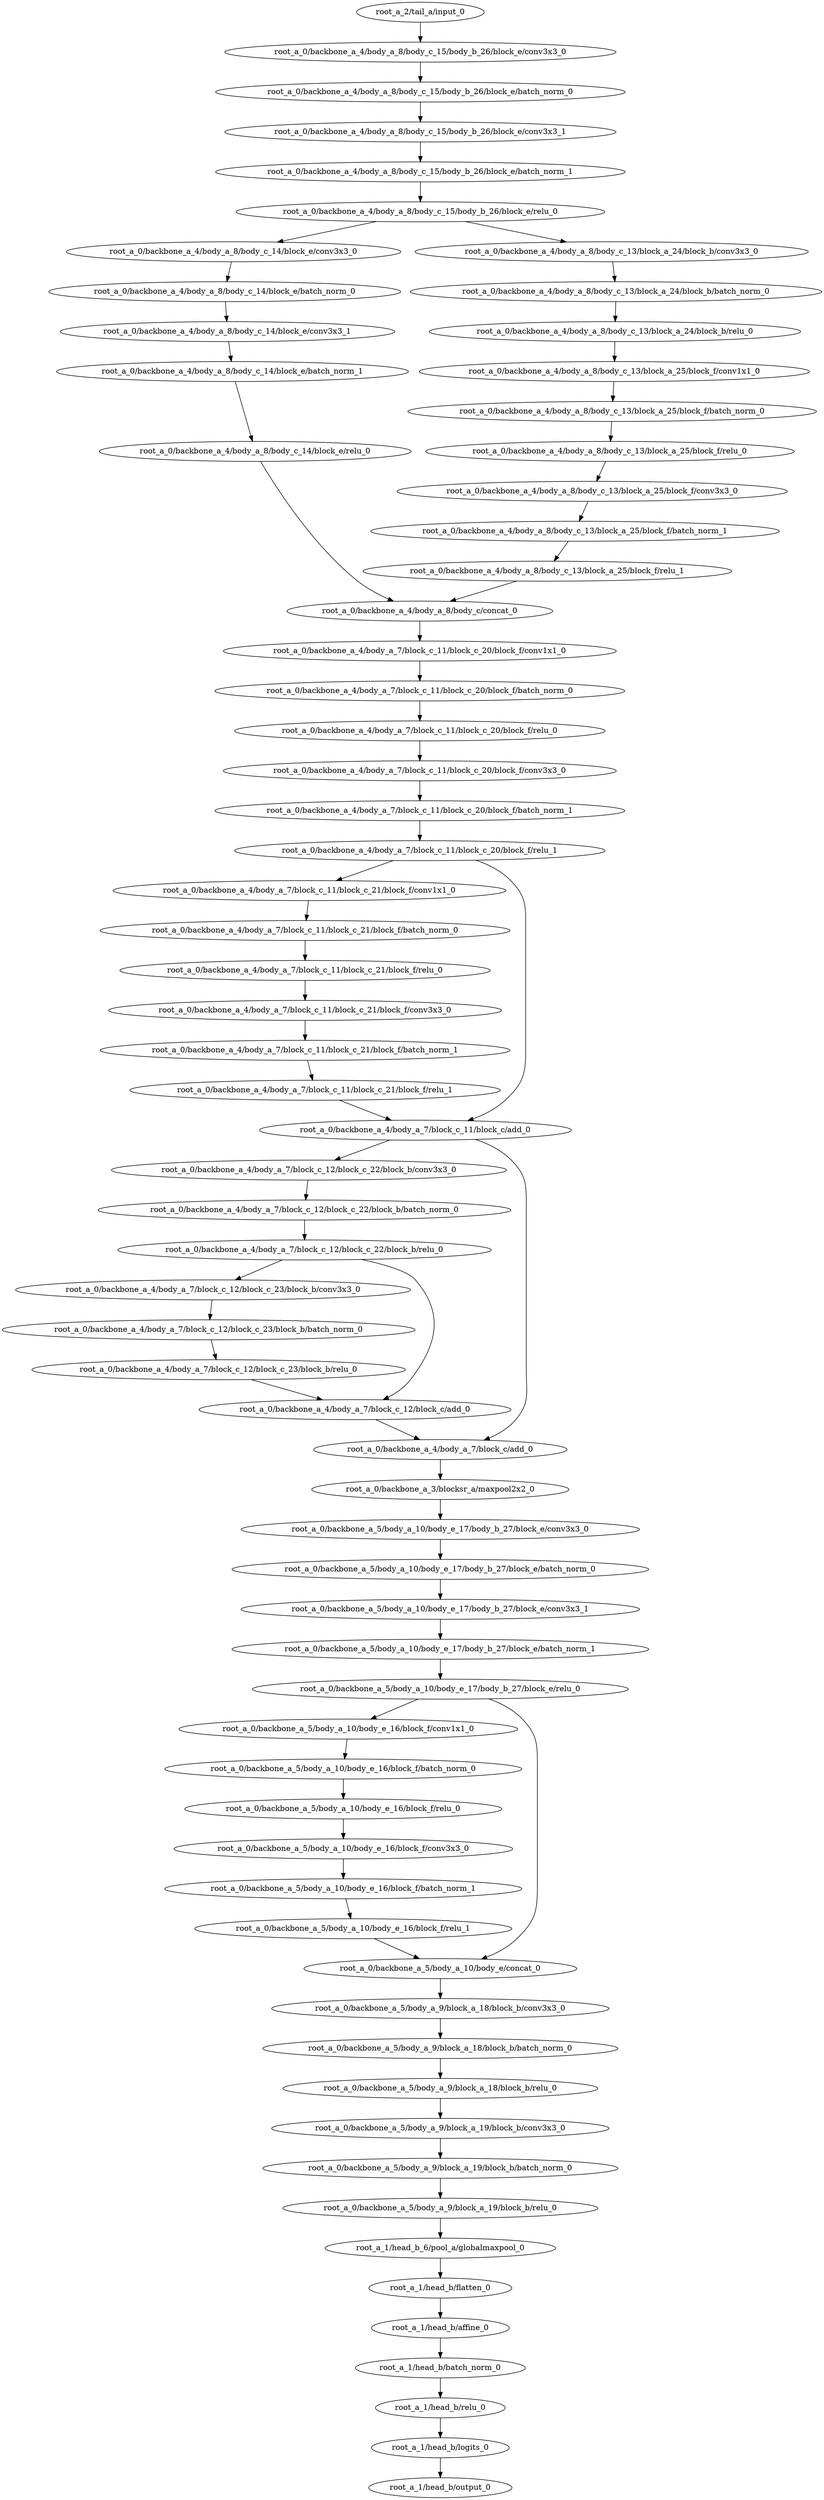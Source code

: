 digraph root_a {
	"root_a_2/tail_a/input_0"
	"root_a_0/backbone_a_4/body_a_8/body_c_15/body_b_26/block_e/conv3x3_0"
	"root_a_0/backbone_a_4/body_a_8/body_c_15/body_b_26/block_e/batch_norm_0"
	"root_a_0/backbone_a_4/body_a_8/body_c_15/body_b_26/block_e/conv3x3_1"
	"root_a_0/backbone_a_4/body_a_8/body_c_15/body_b_26/block_e/batch_norm_1"
	"root_a_0/backbone_a_4/body_a_8/body_c_15/body_b_26/block_e/relu_0"
	"root_a_0/backbone_a_4/body_a_8/body_c_14/block_e/conv3x3_0"
	"root_a_0/backbone_a_4/body_a_8/body_c_14/block_e/batch_norm_0"
	"root_a_0/backbone_a_4/body_a_8/body_c_14/block_e/conv3x3_1"
	"root_a_0/backbone_a_4/body_a_8/body_c_14/block_e/batch_norm_1"
	"root_a_0/backbone_a_4/body_a_8/body_c_14/block_e/relu_0"
	"root_a_0/backbone_a_4/body_a_8/body_c_13/block_a_24/block_b/conv3x3_0"
	"root_a_0/backbone_a_4/body_a_8/body_c_13/block_a_24/block_b/batch_norm_0"
	"root_a_0/backbone_a_4/body_a_8/body_c_13/block_a_24/block_b/relu_0"
	"root_a_0/backbone_a_4/body_a_8/body_c_13/block_a_25/block_f/conv1x1_0"
	"root_a_0/backbone_a_4/body_a_8/body_c_13/block_a_25/block_f/batch_norm_0"
	"root_a_0/backbone_a_4/body_a_8/body_c_13/block_a_25/block_f/relu_0"
	"root_a_0/backbone_a_4/body_a_8/body_c_13/block_a_25/block_f/conv3x3_0"
	"root_a_0/backbone_a_4/body_a_8/body_c_13/block_a_25/block_f/batch_norm_1"
	"root_a_0/backbone_a_4/body_a_8/body_c_13/block_a_25/block_f/relu_1"
	"root_a_0/backbone_a_4/body_a_8/body_c/concat_0"
	"root_a_0/backbone_a_4/body_a_7/block_c_11/block_c_20/block_f/conv1x1_0"
	"root_a_0/backbone_a_4/body_a_7/block_c_11/block_c_20/block_f/batch_norm_0"
	"root_a_0/backbone_a_4/body_a_7/block_c_11/block_c_20/block_f/relu_0"
	"root_a_0/backbone_a_4/body_a_7/block_c_11/block_c_20/block_f/conv3x3_0"
	"root_a_0/backbone_a_4/body_a_7/block_c_11/block_c_20/block_f/batch_norm_1"
	"root_a_0/backbone_a_4/body_a_7/block_c_11/block_c_20/block_f/relu_1"
	"root_a_0/backbone_a_4/body_a_7/block_c_11/block_c_21/block_f/conv1x1_0"
	"root_a_0/backbone_a_4/body_a_7/block_c_11/block_c_21/block_f/batch_norm_0"
	"root_a_0/backbone_a_4/body_a_7/block_c_11/block_c_21/block_f/relu_0"
	"root_a_0/backbone_a_4/body_a_7/block_c_11/block_c_21/block_f/conv3x3_0"
	"root_a_0/backbone_a_4/body_a_7/block_c_11/block_c_21/block_f/batch_norm_1"
	"root_a_0/backbone_a_4/body_a_7/block_c_11/block_c_21/block_f/relu_1"
	"root_a_0/backbone_a_4/body_a_7/block_c_11/block_c/add_0"
	"root_a_0/backbone_a_4/body_a_7/block_c_12/block_c_22/block_b/conv3x3_0"
	"root_a_0/backbone_a_4/body_a_7/block_c_12/block_c_22/block_b/batch_norm_0"
	"root_a_0/backbone_a_4/body_a_7/block_c_12/block_c_22/block_b/relu_0"
	"root_a_0/backbone_a_4/body_a_7/block_c_12/block_c_23/block_b/conv3x3_0"
	"root_a_0/backbone_a_4/body_a_7/block_c_12/block_c_23/block_b/batch_norm_0"
	"root_a_0/backbone_a_4/body_a_7/block_c_12/block_c_23/block_b/relu_0"
	"root_a_0/backbone_a_4/body_a_7/block_c_12/block_c/add_0"
	"root_a_0/backbone_a_4/body_a_7/block_c/add_0"
	"root_a_0/backbone_a_3/blocksr_a/maxpool2x2_0"
	"root_a_0/backbone_a_5/body_a_10/body_e_17/body_b_27/block_e/conv3x3_0"
	"root_a_0/backbone_a_5/body_a_10/body_e_17/body_b_27/block_e/batch_norm_0"
	"root_a_0/backbone_a_5/body_a_10/body_e_17/body_b_27/block_e/conv3x3_1"
	"root_a_0/backbone_a_5/body_a_10/body_e_17/body_b_27/block_e/batch_norm_1"
	"root_a_0/backbone_a_5/body_a_10/body_e_17/body_b_27/block_e/relu_0"
	"root_a_0/backbone_a_5/body_a_10/body_e_16/block_f/conv1x1_0"
	"root_a_0/backbone_a_5/body_a_10/body_e_16/block_f/batch_norm_0"
	"root_a_0/backbone_a_5/body_a_10/body_e_16/block_f/relu_0"
	"root_a_0/backbone_a_5/body_a_10/body_e_16/block_f/conv3x3_0"
	"root_a_0/backbone_a_5/body_a_10/body_e_16/block_f/batch_norm_1"
	"root_a_0/backbone_a_5/body_a_10/body_e_16/block_f/relu_1"
	"root_a_0/backbone_a_5/body_a_10/body_e/concat_0"
	"root_a_0/backbone_a_5/body_a_9/block_a_18/block_b/conv3x3_0"
	"root_a_0/backbone_a_5/body_a_9/block_a_18/block_b/batch_norm_0"
	"root_a_0/backbone_a_5/body_a_9/block_a_18/block_b/relu_0"
	"root_a_0/backbone_a_5/body_a_9/block_a_19/block_b/conv3x3_0"
	"root_a_0/backbone_a_5/body_a_9/block_a_19/block_b/batch_norm_0"
	"root_a_0/backbone_a_5/body_a_9/block_a_19/block_b/relu_0"
	"root_a_1/head_b_6/pool_a/globalmaxpool_0"
	"root_a_1/head_b/flatten_0"
	"root_a_1/head_b/affine_0"
	"root_a_1/head_b/batch_norm_0"
	"root_a_1/head_b/relu_0"
	"root_a_1/head_b/logits_0"
	"root_a_1/head_b/output_0"

	"root_a_2/tail_a/input_0" -> "root_a_0/backbone_a_4/body_a_8/body_c_15/body_b_26/block_e/conv3x3_0"
	"root_a_0/backbone_a_4/body_a_8/body_c_15/body_b_26/block_e/conv3x3_0" -> "root_a_0/backbone_a_4/body_a_8/body_c_15/body_b_26/block_e/batch_norm_0"
	"root_a_0/backbone_a_4/body_a_8/body_c_15/body_b_26/block_e/batch_norm_0" -> "root_a_0/backbone_a_4/body_a_8/body_c_15/body_b_26/block_e/conv3x3_1"
	"root_a_0/backbone_a_4/body_a_8/body_c_15/body_b_26/block_e/conv3x3_1" -> "root_a_0/backbone_a_4/body_a_8/body_c_15/body_b_26/block_e/batch_norm_1"
	"root_a_0/backbone_a_4/body_a_8/body_c_15/body_b_26/block_e/batch_norm_1" -> "root_a_0/backbone_a_4/body_a_8/body_c_15/body_b_26/block_e/relu_0"
	"root_a_0/backbone_a_4/body_a_8/body_c_15/body_b_26/block_e/relu_0" -> "root_a_0/backbone_a_4/body_a_8/body_c_14/block_e/conv3x3_0"
	"root_a_0/backbone_a_4/body_a_8/body_c_14/block_e/conv3x3_0" -> "root_a_0/backbone_a_4/body_a_8/body_c_14/block_e/batch_norm_0"
	"root_a_0/backbone_a_4/body_a_8/body_c_14/block_e/batch_norm_0" -> "root_a_0/backbone_a_4/body_a_8/body_c_14/block_e/conv3x3_1"
	"root_a_0/backbone_a_4/body_a_8/body_c_14/block_e/conv3x3_1" -> "root_a_0/backbone_a_4/body_a_8/body_c_14/block_e/batch_norm_1"
	"root_a_0/backbone_a_4/body_a_8/body_c_14/block_e/batch_norm_1" -> "root_a_0/backbone_a_4/body_a_8/body_c_14/block_e/relu_0"
	"root_a_0/backbone_a_4/body_a_8/body_c_15/body_b_26/block_e/relu_0" -> "root_a_0/backbone_a_4/body_a_8/body_c_13/block_a_24/block_b/conv3x3_0"
	"root_a_0/backbone_a_4/body_a_8/body_c_13/block_a_24/block_b/conv3x3_0" -> "root_a_0/backbone_a_4/body_a_8/body_c_13/block_a_24/block_b/batch_norm_0"
	"root_a_0/backbone_a_4/body_a_8/body_c_13/block_a_24/block_b/batch_norm_0" -> "root_a_0/backbone_a_4/body_a_8/body_c_13/block_a_24/block_b/relu_0"
	"root_a_0/backbone_a_4/body_a_8/body_c_13/block_a_24/block_b/relu_0" -> "root_a_0/backbone_a_4/body_a_8/body_c_13/block_a_25/block_f/conv1x1_0"
	"root_a_0/backbone_a_4/body_a_8/body_c_13/block_a_25/block_f/conv1x1_0" -> "root_a_0/backbone_a_4/body_a_8/body_c_13/block_a_25/block_f/batch_norm_0"
	"root_a_0/backbone_a_4/body_a_8/body_c_13/block_a_25/block_f/batch_norm_0" -> "root_a_0/backbone_a_4/body_a_8/body_c_13/block_a_25/block_f/relu_0"
	"root_a_0/backbone_a_4/body_a_8/body_c_13/block_a_25/block_f/relu_0" -> "root_a_0/backbone_a_4/body_a_8/body_c_13/block_a_25/block_f/conv3x3_0"
	"root_a_0/backbone_a_4/body_a_8/body_c_13/block_a_25/block_f/conv3x3_0" -> "root_a_0/backbone_a_4/body_a_8/body_c_13/block_a_25/block_f/batch_norm_1"
	"root_a_0/backbone_a_4/body_a_8/body_c_13/block_a_25/block_f/batch_norm_1" -> "root_a_0/backbone_a_4/body_a_8/body_c_13/block_a_25/block_f/relu_1"
	"root_a_0/backbone_a_4/body_a_8/body_c_14/block_e/relu_0" -> "root_a_0/backbone_a_4/body_a_8/body_c/concat_0"
	"root_a_0/backbone_a_4/body_a_8/body_c_13/block_a_25/block_f/relu_1" -> "root_a_0/backbone_a_4/body_a_8/body_c/concat_0"
	"root_a_0/backbone_a_4/body_a_8/body_c/concat_0" -> "root_a_0/backbone_a_4/body_a_7/block_c_11/block_c_20/block_f/conv1x1_0"
	"root_a_0/backbone_a_4/body_a_7/block_c_11/block_c_20/block_f/conv1x1_0" -> "root_a_0/backbone_a_4/body_a_7/block_c_11/block_c_20/block_f/batch_norm_0"
	"root_a_0/backbone_a_4/body_a_7/block_c_11/block_c_20/block_f/batch_norm_0" -> "root_a_0/backbone_a_4/body_a_7/block_c_11/block_c_20/block_f/relu_0"
	"root_a_0/backbone_a_4/body_a_7/block_c_11/block_c_20/block_f/relu_0" -> "root_a_0/backbone_a_4/body_a_7/block_c_11/block_c_20/block_f/conv3x3_0"
	"root_a_0/backbone_a_4/body_a_7/block_c_11/block_c_20/block_f/conv3x3_0" -> "root_a_0/backbone_a_4/body_a_7/block_c_11/block_c_20/block_f/batch_norm_1"
	"root_a_0/backbone_a_4/body_a_7/block_c_11/block_c_20/block_f/batch_norm_1" -> "root_a_0/backbone_a_4/body_a_7/block_c_11/block_c_20/block_f/relu_1"
	"root_a_0/backbone_a_4/body_a_7/block_c_11/block_c_20/block_f/relu_1" -> "root_a_0/backbone_a_4/body_a_7/block_c_11/block_c_21/block_f/conv1x1_0"
	"root_a_0/backbone_a_4/body_a_7/block_c_11/block_c_21/block_f/conv1x1_0" -> "root_a_0/backbone_a_4/body_a_7/block_c_11/block_c_21/block_f/batch_norm_0"
	"root_a_0/backbone_a_4/body_a_7/block_c_11/block_c_21/block_f/batch_norm_0" -> "root_a_0/backbone_a_4/body_a_7/block_c_11/block_c_21/block_f/relu_0"
	"root_a_0/backbone_a_4/body_a_7/block_c_11/block_c_21/block_f/relu_0" -> "root_a_0/backbone_a_4/body_a_7/block_c_11/block_c_21/block_f/conv3x3_0"
	"root_a_0/backbone_a_4/body_a_7/block_c_11/block_c_21/block_f/conv3x3_0" -> "root_a_0/backbone_a_4/body_a_7/block_c_11/block_c_21/block_f/batch_norm_1"
	"root_a_0/backbone_a_4/body_a_7/block_c_11/block_c_21/block_f/batch_norm_1" -> "root_a_0/backbone_a_4/body_a_7/block_c_11/block_c_21/block_f/relu_1"
	"root_a_0/backbone_a_4/body_a_7/block_c_11/block_c_20/block_f/relu_1" -> "root_a_0/backbone_a_4/body_a_7/block_c_11/block_c/add_0"
	"root_a_0/backbone_a_4/body_a_7/block_c_11/block_c_21/block_f/relu_1" -> "root_a_0/backbone_a_4/body_a_7/block_c_11/block_c/add_0"
	"root_a_0/backbone_a_4/body_a_7/block_c_11/block_c/add_0" -> "root_a_0/backbone_a_4/body_a_7/block_c_12/block_c_22/block_b/conv3x3_0"
	"root_a_0/backbone_a_4/body_a_7/block_c_12/block_c_22/block_b/conv3x3_0" -> "root_a_0/backbone_a_4/body_a_7/block_c_12/block_c_22/block_b/batch_norm_0"
	"root_a_0/backbone_a_4/body_a_7/block_c_12/block_c_22/block_b/batch_norm_0" -> "root_a_0/backbone_a_4/body_a_7/block_c_12/block_c_22/block_b/relu_0"
	"root_a_0/backbone_a_4/body_a_7/block_c_12/block_c_22/block_b/relu_0" -> "root_a_0/backbone_a_4/body_a_7/block_c_12/block_c_23/block_b/conv3x3_0"
	"root_a_0/backbone_a_4/body_a_7/block_c_12/block_c_23/block_b/conv3x3_0" -> "root_a_0/backbone_a_4/body_a_7/block_c_12/block_c_23/block_b/batch_norm_0"
	"root_a_0/backbone_a_4/body_a_7/block_c_12/block_c_23/block_b/batch_norm_0" -> "root_a_0/backbone_a_4/body_a_7/block_c_12/block_c_23/block_b/relu_0"
	"root_a_0/backbone_a_4/body_a_7/block_c_12/block_c_23/block_b/relu_0" -> "root_a_0/backbone_a_4/body_a_7/block_c_12/block_c/add_0"
	"root_a_0/backbone_a_4/body_a_7/block_c_12/block_c_22/block_b/relu_0" -> "root_a_0/backbone_a_4/body_a_7/block_c_12/block_c/add_0"
	"root_a_0/backbone_a_4/body_a_7/block_c_11/block_c/add_0" -> "root_a_0/backbone_a_4/body_a_7/block_c/add_0"
	"root_a_0/backbone_a_4/body_a_7/block_c_12/block_c/add_0" -> "root_a_0/backbone_a_4/body_a_7/block_c/add_0"
	"root_a_0/backbone_a_4/body_a_7/block_c/add_0" -> "root_a_0/backbone_a_3/blocksr_a/maxpool2x2_0"
	"root_a_0/backbone_a_3/blocksr_a/maxpool2x2_0" -> "root_a_0/backbone_a_5/body_a_10/body_e_17/body_b_27/block_e/conv3x3_0"
	"root_a_0/backbone_a_5/body_a_10/body_e_17/body_b_27/block_e/conv3x3_0" -> "root_a_0/backbone_a_5/body_a_10/body_e_17/body_b_27/block_e/batch_norm_0"
	"root_a_0/backbone_a_5/body_a_10/body_e_17/body_b_27/block_e/batch_norm_0" -> "root_a_0/backbone_a_5/body_a_10/body_e_17/body_b_27/block_e/conv3x3_1"
	"root_a_0/backbone_a_5/body_a_10/body_e_17/body_b_27/block_e/conv3x3_1" -> "root_a_0/backbone_a_5/body_a_10/body_e_17/body_b_27/block_e/batch_norm_1"
	"root_a_0/backbone_a_5/body_a_10/body_e_17/body_b_27/block_e/batch_norm_1" -> "root_a_0/backbone_a_5/body_a_10/body_e_17/body_b_27/block_e/relu_0"
	"root_a_0/backbone_a_5/body_a_10/body_e_17/body_b_27/block_e/relu_0" -> "root_a_0/backbone_a_5/body_a_10/body_e_16/block_f/conv1x1_0"
	"root_a_0/backbone_a_5/body_a_10/body_e_16/block_f/conv1x1_0" -> "root_a_0/backbone_a_5/body_a_10/body_e_16/block_f/batch_norm_0"
	"root_a_0/backbone_a_5/body_a_10/body_e_16/block_f/batch_norm_0" -> "root_a_0/backbone_a_5/body_a_10/body_e_16/block_f/relu_0"
	"root_a_0/backbone_a_5/body_a_10/body_e_16/block_f/relu_0" -> "root_a_0/backbone_a_5/body_a_10/body_e_16/block_f/conv3x3_0"
	"root_a_0/backbone_a_5/body_a_10/body_e_16/block_f/conv3x3_0" -> "root_a_0/backbone_a_5/body_a_10/body_e_16/block_f/batch_norm_1"
	"root_a_0/backbone_a_5/body_a_10/body_e_16/block_f/batch_norm_1" -> "root_a_0/backbone_a_5/body_a_10/body_e_16/block_f/relu_1"
	"root_a_0/backbone_a_5/body_a_10/body_e_17/body_b_27/block_e/relu_0" -> "root_a_0/backbone_a_5/body_a_10/body_e/concat_0"
	"root_a_0/backbone_a_5/body_a_10/body_e_16/block_f/relu_1" -> "root_a_0/backbone_a_5/body_a_10/body_e/concat_0"
	"root_a_0/backbone_a_5/body_a_10/body_e/concat_0" -> "root_a_0/backbone_a_5/body_a_9/block_a_18/block_b/conv3x3_0"
	"root_a_0/backbone_a_5/body_a_9/block_a_18/block_b/conv3x3_0" -> "root_a_0/backbone_a_5/body_a_9/block_a_18/block_b/batch_norm_0"
	"root_a_0/backbone_a_5/body_a_9/block_a_18/block_b/batch_norm_0" -> "root_a_0/backbone_a_5/body_a_9/block_a_18/block_b/relu_0"
	"root_a_0/backbone_a_5/body_a_9/block_a_18/block_b/relu_0" -> "root_a_0/backbone_a_5/body_a_9/block_a_19/block_b/conv3x3_0"
	"root_a_0/backbone_a_5/body_a_9/block_a_19/block_b/conv3x3_0" -> "root_a_0/backbone_a_5/body_a_9/block_a_19/block_b/batch_norm_0"
	"root_a_0/backbone_a_5/body_a_9/block_a_19/block_b/batch_norm_0" -> "root_a_0/backbone_a_5/body_a_9/block_a_19/block_b/relu_0"
	"root_a_0/backbone_a_5/body_a_9/block_a_19/block_b/relu_0" -> "root_a_1/head_b_6/pool_a/globalmaxpool_0"
	"root_a_1/head_b_6/pool_a/globalmaxpool_0" -> "root_a_1/head_b/flatten_0"
	"root_a_1/head_b/flatten_0" -> "root_a_1/head_b/affine_0"
	"root_a_1/head_b/affine_0" -> "root_a_1/head_b/batch_norm_0"
	"root_a_1/head_b/batch_norm_0" -> "root_a_1/head_b/relu_0"
	"root_a_1/head_b/relu_0" -> "root_a_1/head_b/logits_0"
	"root_a_1/head_b/logits_0" -> "root_a_1/head_b/output_0"

}